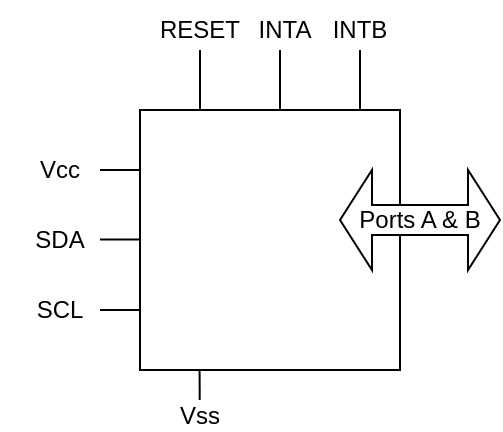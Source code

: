 <mxfile version="22.0.1" type="google" pages="2">
  <diagram name="Top-Level" id="4tTDVmLaTxnECgl-aRyl">
    <mxGraphModel grid="1" page="1" gridSize="10" guides="1" tooltips="1" connect="1" arrows="1" fold="1" pageScale="1" pageWidth="850" pageHeight="1100" math="0" shadow="0">
      <root>
        <mxCell id="0" />
        <mxCell id="1" parent="0" />
        <mxCell id="VyRBbaZ5WQAI0WfNWj9v-1" value="" style="whiteSpace=wrap;html=1;aspect=fixed;" vertex="1" parent="1">
          <mxGeometry x="370" y="260" width="130" height="130" as="geometry" />
        </mxCell>
        <mxCell id="VyRBbaZ5WQAI0WfNWj9v-3" value="" style="endArrow=none;html=1;rounded=0;exitX=0;exitY=0.25;exitDx=0;exitDy=0;" edge="1" parent="1">
          <mxGeometry width="50" height="50" relative="1" as="geometry">
            <mxPoint x="370" y="324.79" as="sourcePoint" />
            <mxPoint x="350" y="324.79" as="targetPoint" />
          </mxGeometry>
        </mxCell>
        <mxCell id="VyRBbaZ5WQAI0WfNWj9v-4" value="" style="endArrow=none;html=1;rounded=0;exitX=0;exitY=0.25;exitDx=0;exitDy=0;" edge="1" parent="1">
          <mxGeometry width="50" height="50" relative="1" as="geometry">
            <mxPoint x="370" y="360" as="sourcePoint" />
            <mxPoint x="350" y="360" as="targetPoint" />
          </mxGeometry>
        </mxCell>
        <mxCell id="VyRBbaZ5WQAI0WfNWj9v-5" value="" style="endArrow=none;html=1;rounded=0;exitX=0;exitY=0.25;exitDx=0;exitDy=0;" edge="1" parent="1">
          <mxGeometry width="50" height="50" relative="1" as="geometry">
            <mxPoint x="370" y="290" as="sourcePoint" />
            <mxPoint x="350" y="290" as="targetPoint" />
          </mxGeometry>
        </mxCell>
        <mxCell id="VyRBbaZ5WQAI0WfNWj9v-7" value="SDA" style="text;html=1;strokeColor=none;fillColor=none;align=center;verticalAlign=middle;whiteSpace=wrap;rounded=0;" vertex="1" parent="1">
          <mxGeometry x="300" y="310" width="60" height="30" as="geometry" />
        </mxCell>
        <mxCell id="VyRBbaZ5WQAI0WfNWj9v-8" value="SCL" style="text;html=1;strokeColor=none;fillColor=none;align=center;verticalAlign=middle;whiteSpace=wrap;rounded=0;" vertex="1" parent="1">
          <mxGeometry x="305" y="350" width="50" height="20" as="geometry" />
        </mxCell>
        <mxCell id="VyRBbaZ5WQAI0WfNWj9v-10" value="" style="endArrow=none;html=1;rounded=0;" edge="1" parent="1">
          <mxGeometry width="50" height="50" relative="1" as="geometry">
            <mxPoint x="400" y="230" as="sourcePoint" />
            <mxPoint x="400" y="260" as="targetPoint" />
          </mxGeometry>
        </mxCell>
        <mxCell id="VyRBbaZ5WQAI0WfNWj9v-11" value="" style="endArrow=none;html=1;rounded=0;" edge="1" parent="1">
          <mxGeometry width="50" height="50" relative="1" as="geometry">
            <mxPoint x="440" y="230" as="sourcePoint" />
            <mxPoint x="440" y="260" as="targetPoint" />
          </mxGeometry>
        </mxCell>
        <mxCell id="VyRBbaZ5WQAI0WfNWj9v-12" value="INTA" style="text;html=1;strokeColor=none;fillColor=none;align=center;verticalAlign=middle;whiteSpace=wrap;rounded=0;" vertex="1" parent="1">
          <mxGeometry x="425" y="210" width="35" height="20" as="geometry" />
        </mxCell>
        <mxCell id="VyRBbaZ5WQAI0WfNWj9v-13" value="RESET" style="text;html=1;strokeColor=none;fillColor=none;align=center;verticalAlign=middle;whiteSpace=wrap;rounded=0;" vertex="1" parent="1">
          <mxGeometry x="380" y="210" width="40" height="20" as="geometry" />
        </mxCell>
        <mxCell id="VyRBbaZ5WQAI0WfNWj9v-14" value="Vcc" style="text;html=1;strokeColor=none;fillColor=none;align=center;verticalAlign=middle;whiteSpace=wrap;rounded=0;" vertex="1" parent="1">
          <mxGeometry x="310" y="280" width="40" height="20" as="geometry" />
        </mxCell>
        <mxCell id="VyRBbaZ5WQAI0WfNWj9v-16" value="" style="endArrow=none;html=1;rounded=0;" edge="1" parent="1" target="VyRBbaZ5WQAI0WfNWj9v-17">
          <mxGeometry width="50" height="50" relative="1" as="geometry">
            <mxPoint x="399.79" y="390" as="sourcePoint" />
            <mxPoint x="399.79" y="420" as="targetPoint" />
          </mxGeometry>
        </mxCell>
        <mxCell id="VyRBbaZ5WQAI0WfNWj9v-17" value="Vss" style="text;html=1;strokeColor=none;fillColor=none;align=center;verticalAlign=middle;whiteSpace=wrap;rounded=0;" vertex="1" parent="1">
          <mxGeometry x="369.79" y="405" width="60.21" height="15" as="geometry" />
        </mxCell>
        <mxCell id="VyRBbaZ5WQAI0WfNWj9v-18" value="" style="shape=doubleArrow;whiteSpace=wrap;html=1;" vertex="1" parent="1">
          <mxGeometry x="470" y="290" width="80" height="50" as="geometry" />
        </mxCell>
        <mxCell id="VyRBbaZ5WQAI0WfNWj9v-19" value="Ports A &amp;amp; B" style="text;html=1;strokeColor=none;fillColor=none;align=center;verticalAlign=middle;whiteSpace=wrap;rounded=0;" vertex="1" parent="1">
          <mxGeometry x="470" y="300" width="80" height="30" as="geometry" />
        </mxCell>
        <mxCell id="VyRBbaZ5WQAI0WfNWj9v-21" value="" style="endArrow=none;html=1;rounded=0;" edge="1" parent="1">
          <mxGeometry width="50" height="50" relative="1" as="geometry">
            <mxPoint x="480" y="230" as="sourcePoint" />
            <mxPoint x="480" y="260" as="targetPoint" />
          </mxGeometry>
        </mxCell>
        <mxCell id="VyRBbaZ5WQAI0WfNWj9v-22" value="INTB" style="text;html=1;strokeColor=none;fillColor=none;align=center;verticalAlign=middle;whiteSpace=wrap;rounded=0;" vertex="1" parent="1">
          <mxGeometry x="450" y="205" width="60" height="30" as="geometry" />
        </mxCell>
      </root>
    </mxGraphModel>
  </diagram>
  <diagram id="eGjwvLN4Zuyfxnw-a1u4" name="Second-Level">
    <mxGraphModel grid="1" page="1" gridSize="10" guides="1" tooltips="1" connect="1" arrows="1" fold="1" pageScale="1" pageWidth="850" pageHeight="1100" math="0" shadow="0">
      <root>
        <mxCell id="0" />
        <mxCell id="1" parent="0" />
        <mxCell id="ElQxiUhi3wbRq82YkhIr-18" value="" style="rounded=0;whiteSpace=wrap;html=1;direction=south;strokeColor=#9673a6;labelBackgroundColor=#e9eafd;fillColor=#e1d5e7;" vertex="1" parent="1">
          <mxGeometry x="300" y="416.5" width="500" height="363.5" as="geometry" />
        </mxCell>
        <mxCell id="ElQxiUhi3wbRq82YkhIr-10" value="RESET" style="text;html=1;strokeColor=#343764;fillColor=none;align=center;verticalAlign=middle;whiteSpace=wrap;rounded=0;" vertex="1" parent="1">
          <mxGeometry x="215" y="750" width="55" height="30" as="geometry" />
        </mxCell>
        <mxCell id="ElQxiUhi3wbRq82YkhIr-11" value="Vcc" style="text;html=1;strokeColor=#343764;fillColor=none;align=center;verticalAlign=middle;whiteSpace=wrap;rounded=0;" vertex="1" parent="1">
          <mxGeometry x="215" y="602.5" width="55" height="25" as="geometry" />
        </mxCell>
        <mxCell id="ElQxiUhi3wbRq82YkhIr-19" value="Interrupt Control" style="rounded=0;whiteSpace=wrap;html=1;strokeColor=#343764;labelBackgroundColor=default;" vertex="1" parent="1">
          <mxGeometry x="480" y="430" width="80" height="52.5" as="geometry" />
        </mxCell>
        <mxCell id="ElQxiUhi3wbRq82YkhIr-142" value="" style="edgeStyle=orthogonalEdgeStyle;rounded=0;orthogonalLoop=1;jettySize=auto;html=1;" edge="1" parent="1" source="ElQxiUhi3wbRq82YkhIr-20" target="ElQxiUhi3wbRq82YkhIr-95">
          <mxGeometry relative="1" as="geometry" />
        </mxCell>
        <mxCell id="ElQxiUhi3wbRq82YkhIr-20" value="I2C Bus Control" style="rounded=0;whiteSpace=wrap;html=1;strokeColor=#343764;" vertex="1" parent="1">
          <mxGeometry x="427.5" y="503.75" width="82.5" height="65" as="geometry" />
        </mxCell>
        <mxCell id="ElQxiUhi3wbRq82YkhIr-21" value="Power-On Reset" style="rounded=0;whiteSpace=wrap;html=1;strokeColor=#343764;" vertex="1" parent="1">
          <mxGeometry x="433.75" y="595" width="70" height="40" as="geometry" />
        </mxCell>
        <mxCell id="ElQxiUhi3wbRq82YkhIr-24" value="Keypad Control&lt;br&gt;Data Registers" style="rounded=0;whiteSpace=wrap;html=1;direction=south;strokeColor=#343764;" vertex="1" parent="1">
          <mxGeometry x="650" y="440" width="140" height="310" as="geometry" />
        </mxCell>
        <mxCell id="ElQxiUhi3wbRq82YkhIr-23" value="Control Registers and FIFO" style="rounded=0;whiteSpace=wrap;html=1;strokeColor=#343764;" vertex="1" parent="1">
          <mxGeometry x="530" y="506.25" width="90" height="60" as="geometry" />
        </mxCell>
        <mxCell id="ElQxiUhi3wbRq82YkhIr-25" value="" style="endArrow=classicThin;html=1;rounded=0;startArrow=classicThin;startFill=1;endFill=1;entryX=1;entryY=0.5;entryDx=0;entryDy=0;exitX=0;exitY=0.25;exitDx=0;exitDy=0;strokeColor=#343764;" edge="1" parent="1" source="ElQxiUhi3wbRq82YkhIr-95" target="ElQxiUhi3wbRq82YkhIr-27">
          <mxGeometry width="50" height="50" relative="1" as="geometry">
            <mxPoint x="340" y="526" as="sourcePoint" />
            <mxPoint x="280" y="525" as="targetPoint" />
          </mxGeometry>
        </mxCell>
        <mxCell id="ElQxiUhi3wbRq82YkhIr-26" value="" style="endArrow=none;html=1;rounded=0;startArrow=classicThin;startFill=1;exitX=0;exitY=0.75;exitDx=0;exitDy=0;strokeColor=#343764;" edge="1" parent="1" source="ElQxiUhi3wbRq82YkhIr-95" target="ElQxiUhi3wbRq82YkhIr-28">
          <mxGeometry width="50" height="50" relative="1" as="geometry">
            <mxPoint x="360" y="540" as="sourcePoint" />
            <mxPoint x="280" y="549" as="targetPoint" />
          </mxGeometry>
        </mxCell>
        <mxCell id="ElQxiUhi3wbRq82YkhIr-27" value="SDA" style="text;html=1;strokeColor=#343764;fillColor=none;align=center;verticalAlign=middle;whiteSpace=wrap;rounded=0;" vertex="1" parent="1">
          <mxGeometry x="210" y="512.5" width="55" height="22.5" as="geometry" />
        </mxCell>
        <mxCell id="ElQxiUhi3wbRq82YkhIr-28" value="SCL" style="text;html=1;strokeColor=#343764;fillColor=none;align=center;verticalAlign=middle;whiteSpace=wrap;rounded=0;" vertex="1" parent="1">
          <mxGeometry x="215" y="540" width="45" height="20" as="geometry" />
        </mxCell>
        <mxCell id="ElQxiUhi3wbRq82YkhIr-29" value="" style="endArrow=classic;html=1;rounded=0;exitX=0.5;exitY=0;exitDx=0;exitDy=0;entryX=0.5;entryY=1;entryDx=0;entryDy=0;edgeStyle=orthogonalEdgeStyle;strokeColor=#343764;" edge="1" parent="1" source="ElQxiUhi3wbRq82YkhIr-21" target="ElQxiUhi3wbRq82YkhIr-20">
          <mxGeometry width="50" height="50" relative="1" as="geometry">
            <mxPoint x="440" y="510" as="sourcePoint" />
            <mxPoint x="490" y="460" as="targetPoint" />
          </mxGeometry>
        </mxCell>
        <mxCell id="ElQxiUhi3wbRq82YkhIr-30" value="" style="endArrow=classic;html=1;rounded=0;entryX=0;entryY=0.5;entryDx=0;entryDy=0;exitX=1;exitY=0.5;exitDx=0;exitDy=0;strokeColor=#343764;" edge="1" parent="1" source="ElQxiUhi3wbRq82YkhIr-11" target="ElQxiUhi3wbRq82YkhIr-21">
          <mxGeometry width="50" height="50" relative="1" as="geometry">
            <mxPoint x="280" y="605" as="sourcePoint" />
            <mxPoint x="320" y="565" as="targetPoint" />
          </mxGeometry>
        </mxCell>
        <mxCell id="ElQxiUhi3wbRq82YkhIr-33" value="" style="endArrow=classic;html=1;rounded=0;edgeStyle=orthogonalEdgeStyle;entryX=0.25;entryY=1;entryDx=0;entryDy=0;exitX=1;exitY=0.5;exitDx=0;exitDy=0;strokeColor=#343764;" edge="1" parent="1" source="ElQxiUhi3wbRq82YkhIr-21" target="ElQxiUhi3wbRq82YkhIr-23">
          <mxGeometry width="50" height="50" relative="1" as="geometry">
            <mxPoint x="440" y="600" as="sourcePoint" />
            <mxPoint x="490" y="550" as="targetPoint" />
          </mxGeometry>
        </mxCell>
        <mxCell id="ElQxiUhi3wbRq82YkhIr-41" value="" style="endArrow=classic;startArrow=classic;html=1;rounded=0;exitX=1;exitY=0.5;exitDx=0;exitDy=0;entryX=0.315;entryY=0.983;entryDx=0;entryDy=0;entryPerimeter=0;strokeColor=#343764;" edge="1" parent="1" source="ElQxiUhi3wbRq82YkhIr-23" target="ElQxiUhi3wbRq82YkhIr-24">
          <mxGeometry width="50" height="50" relative="1" as="geometry">
            <mxPoint x="450" y="520" as="sourcePoint" />
            <mxPoint x="500" y="470" as="targetPoint" />
          </mxGeometry>
        </mxCell>
        <mxCell id="ElQxiUhi3wbRq82YkhIr-42" value="" style="endArrow=classic;html=1;rounded=0;exitX=1;exitY=0.5;exitDx=0;exitDy=0;entryX=0.093;entryY=0.993;entryDx=0;entryDy=0;entryPerimeter=0;edgeStyle=elbowEdgeStyle;strokeColor=#343764;" edge="1" parent="1" source="ElQxiUhi3wbRq82YkhIr-19" target="ElQxiUhi3wbRq82YkhIr-24">
          <mxGeometry width="50" height="50" relative="1" as="geometry">
            <mxPoint x="590" y="650" as="sourcePoint" />
            <mxPoint x="640" y="600" as="targetPoint" />
          </mxGeometry>
        </mxCell>
        <mxCell id="ElQxiUhi3wbRq82YkhIr-43" value="" style="endArrow=classic;html=1;rounded=0;exitX=0;exitY=0.25;exitDx=0;exitDy=0;entryX=1;entryY=0.5;entryDx=0;entryDy=0;strokeColor=#343764;" edge="1" parent="1" source="ElQxiUhi3wbRq82YkhIr-19" target="ElQxiUhi3wbRq82YkhIr-47">
          <mxGeometry width="50" height="50" relative="1" as="geometry">
            <mxPoint x="417.5" y="425" as="sourcePoint" />
            <mxPoint x="280" y="460" as="targetPoint" />
          </mxGeometry>
        </mxCell>
        <mxCell id="ElQxiUhi3wbRq82YkhIr-46" value="" style="endArrow=classic;html=1;rounded=0;exitX=1;exitY=0.5;exitDx=0;exitDy=0;entryX=1;entryY=0.5;entryDx=0;entryDy=0;edgeStyle=orthogonalEdgeStyle;strokeColor=#343764;" edge="1" parent="1" source="ElQxiUhi3wbRq82YkhIr-10" target="ElQxiUhi3wbRq82YkhIr-24">
          <mxGeometry width="50" height="50" relative="1" as="geometry">
            <mxPoint x="400" y="600" as="sourcePoint" />
            <mxPoint x="450" y="550" as="targetPoint" />
          </mxGeometry>
        </mxCell>
        <mxCell id="ElQxiUhi3wbRq82YkhIr-47" value="INTA" style="text;html=1;strokeColor=#343764;fillColor=none;align=center;verticalAlign=middle;whiteSpace=wrap;rounded=0;" vertex="1" parent="1">
          <mxGeometry x="225" y="430" width="50" height="20" as="geometry" />
        </mxCell>
        <mxCell id="ElQxiUhi3wbRq82YkhIr-48" value="" style="endArrow=classic;html=1;rounded=0;exitX=1;exitY=0.5;exitDx=0;exitDy=0;entryX=0;entryY=0.5;entryDx=0;entryDy=0;strokeColor=#343764;" edge="1" parent="1" source="ElQxiUhi3wbRq82YkhIr-20" target="ElQxiUhi3wbRq82YkhIr-23">
          <mxGeometry width="50" height="50" relative="1" as="geometry">
            <mxPoint x="430" y="640" as="sourcePoint" />
            <mxPoint x="480" y="590" as="targetPoint" />
          </mxGeometry>
        </mxCell>
        <mxCell id="ElQxiUhi3wbRq82YkhIr-49" value="" style="endArrow=classic;html=1;rounded=0;entryX=1;entryY=0.5;entryDx=0;entryDy=0;strokeColor=#343764;exitX=0;exitY=0.75;exitDx=0;exitDy=0;" edge="1" parent="1" source="ElQxiUhi3wbRq82YkhIr-19" target="ElQxiUhi3wbRq82YkhIr-50">
          <mxGeometry width="50" height="50" relative="1" as="geometry">
            <mxPoint x="490" y="470" as="sourcePoint" />
            <mxPoint x="280" y="470" as="targetPoint" />
          </mxGeometry>
        </mxCell>
        <mxCell id="ElQxiUhi3wbRq82YkhIr-50" value="INTB" style="text;html=1;strokeColor=#343764;fillColor=none;align=center;verticalAlign=middle;whiteSpace=wrap;rounded=0;" vertex="1" parent="1">
          <mxGeometry x="225" y="460" width="50" height="20" as="geometry" />
        </mxCell>
        <mxCell id="ElQxiUhi3wbRq82YkhIr-52" value="Decode" style="rounded=0;whiteSpace=wrap;html=1;strokeColor=#343764;" vertex="1" parent="1">
          <mxGeometry x="370" y="688.75" width="75" height="30" as="geometry" />
        </mxCell>
        <mxCell id="ElQxiUhi3wbRq82YkhIr-53" value="A2:A0" style="text;html=1;strokeColor=#343764;fillColor=none;align=center;verticalAlign=middle;whiteSpace=wrap;rounded=0;" vertex="1" parent="1">
          <mxGeometry x="212.5" y="688.75" width="60" height="30" as="geometry" />
        </mxCell>
        <mxCell id="ElQxiUhi3wbRq82YkhIr-54" value="" style="endArrow=classic;html=1;rounded=0;exitX=1;exitY=0.5;exitDx=0;exitDy=0;entryX=0;entryY=0.5;entryDx=0;entryDy=0;strokeColor=#343764;" edge="1" parent="1" source="ElQxiUhi3wbRq82YkhIr-53" target="ElQxiUhi3wbRq82YkhIr-52">
          <mxGeometry width="50" height="50" relative="1" as="geometry">
            <mxPoint x="430" y="640" as="sourcePoint" />
            <mxPoint x="480" y="590" as="targetPoint" />
          </mxGeometry>
        </mxCell>
        <mxCell id="ElQxiUhi3wbRq82YkhIr-95" value="Input Filter" style="rounded=0;whiteSpace=wrap;html=1;strokeColor=#343764;" vertex="1" parent="1">
          <mxGeometry x="320" y="512.5" width="90" height="47.5" as="geometry" />
        </mxCell>
        <mxCell id="ElQxiUhi3wbRq82YkhIr-96" value="" style="endArrow=classic;html=1;rounded=0;exitX=1;exitY=0.5;exitDx=0;exitDy=0;entryX=0;entryY=0.5;entryDx=0;entryDy=0;strokeColor=#343764;" edge="1" parent="1" source="ElQxiUhi3wbRq82YkhIr-95" target="ElQxiUhi3wbRq82YkhIr-20">
          <mxGeometry width="50" height="50" relative="1" as="geometry">
            <mxPoint x="350" y="550" as="sourcePoint" />
            <mxPoint x="400" y="500" as="targetPoint" />
          </mxGeometry>
        </mxCell>
        <mxCell id="ElQxiUhi3wbRq82YkhIr-105" value="" style="endArrow=classic;html=1;rounded=0;exitX=0.067;exitY=-0.032;exitDx=0;exitDy=0;exitPerimeter=0;strokeColor=#343764;" edge="1" parent="1">
          <mxGeometry width="50" height="50" relative="1" as="geometry">
            <mxPoint x="768.52" y="469.96" as="sourcePoint" />
            <mxPoint x="825" y="469.89" as="targetPoint" />
          </mxGeometry>
        </mxCell>
        <mxCell id="ElQxiUhi3wbRq82YkhIr-106" value="" style="endArrow=classic;html=1;rounded=0;exitX=0.067;exitY=-0.032;exitDx=0;exitDy=0;exitPerimeter=0;strokeColor=#343764;" edge="1" parent="1">
          <mxGeometry width="50" height="50" relative="1" as="geometry">
            <mxPoint x="768.52" y="490.07" as="sourcePoint" />
            <mxPoint x="825" y="490.0" as="targetPoint" />
          </mxGeometry>
        </mxCell>
        <mxCell id="ElQxiUhi3wbRq82YkhIr-109" value="" style="endArrow=classic;html=1;rounded=0;exitX=0.067;exitY=-0.032;exitDx=0;exitDy=0;exitPerimeter=0;strokeColor=#343764;" edge="1" parent="1">
          <mxGeometry width="50" height="50" relative="1" as="geometry">
            <mxPoint x="770" y="507.57" as="sourcePoint" />
            <mxPoint x="826.48" y="507.5" as="targetPoint" />
          </mxGeometry>
        </mxCell>
        <mxCell id="ElQxiUhi3wbRq82YkhIr-110" value="" style="endArrow=classic;html=1;rounded=0;exitX=0.067;exitY=-0.032;exitDx=0;exitDy=0;exitPerimeter=0;strokeColor=#343764;" edge="1" parent="1">
          <mxGeometry width="50" height="50" relative="1" as="geometry">
            <mxPoint x="768.52" y="530.07" as="sourcePoint" />
            <mxPoint x="825" y="530.0" as="targetPoint" />
          </mxGeometry>
        </mxCell>
        <mxCell id="ElQxiUhi3wbRq82YkhIr-111" value="" style="endArrow=classic;html=1;rounded=0;exitX=0.067;exitY=-0.032;exitDx=0;exitDy=0;exitPerimeter=0;strokeColor=#343764;" edge="1" parent="1">
          <mxGeometry width="50" height="50" relative="1" as="geometry">
            <mxPoint x="770" y="550.07" as="sourcePoint" />
            <mxPoint x="826.48" y="550.0" as="targetPoint" />
          </mxGeometry>
        </mxCell>
        <mxCell id="ElQxiUhi3wbRq82YkhIr-112" value="" style="endArrow=classic;html=1;rounded=0;exitX=0.067;exitY=-0.032;exitDx=0;exitDy=0;exitPerimeter=0;strokeColor=#343764;" edge="1" parent="1">
          <mxGeometry width="50" height="50" relative="1" as="geometry">
            <mxPoint x="770" y="570.07" as="sourcePoint" />
            <mxPoint x="826.48" y="570.0" as="targetPoint" />
          </mxGeometry>
        </mxCell>
        <mxCell id="ElQxiUhi3wbRq82YkhIr-113" value="" style="endArrow=classic;html=1;rounded=0;exitX=0.067;exitY=-0.032;exitDx=0;exitDy=0;exitPerimeter=0;strokeColor=#343764;" edge="1" parent="1">
          <mxGeometry width="50" height="50" relative="1" as="geometry">
            <mxPoint x="770" y="584.91" as="sourcePoint" />
            <mxPoint x="826.48" y="584.84" as="targetPoint" />
          </mxGeometry>
        </mxCell>
        <mxCell id="ElQxiUhi3wbRq82YkhIr-115" value="" style="endArrow=classic;html=1;rounded=0;exitX=0.067;exitY=-0.032;exitDx=0;exitDy=0;exitPerimeter=0;strokeColor=#343764;" edge="1" parent="1">
          <mxGeometry width="50" height="50" relative="1" as="geometry">
            <mxPoint x="770" y="625.07" as="sourcePoint" />
            <mxPoint x="826.48" y="625.0" as="targetPoint" />
          </mxGeometry>
        </mxCell>
        <mxCell id="ElQxiUhi3wbRq82YkhIr-116" value="" style="endArrow=classic;html=1;rounded=0;exitX=0.067;exitY=-0.032;exitDx=0;exitDy=0;exitPerimeter=0;strokeColor=#343764;" edge="1" parent="1">
          <mxGeometry width="50" height="50" relative="1" as="geometry">
            <mxPoint x="770" y="640.07" as="sourcePoint" />
            <mxPoint x="826.48" y="640.0" as="targetPoint" />
          </mxGeometry>
        </mxCell>
        <mxCell id="ElQxiUhi3wbRq82YkhIr-117" value="" style="endArrow=classic;html=1;rounded=0;exitX=0.067;exitY=-0.032;exitDx=0;exitDy=0;exitPerimeter=0;strokeColor=#343764;" edge="1" parent="1">
          <mxGeometry width="50" height="50" relative="1" as="geometry">
            <mxPoint x="770" y="660.07" as="sourcePoint" />
            <mxPoint x="826.48" y="660.0" as="targetPoint" />
          </mxGeometry>
        </mxCell>
        <mxCell id="ElQxiUhi3wbRq82YkhIr-118" value="" style="endArrow=classic;html=1;rounded=0;exitX=0.067;exitY=-0.032;exitDx=0;exitDy=0;exitPerimeter=0;strokeColor=#343764;" edge="1" parent="1">
          <mxGeometry width="50" height="50" relative="1" as="geometry">
            <mxPoint x="770" y="680.07" as="sourcePoint" />
            <mxPoint x="826.48" y="680.0" as="targetPoint" />
          </mxGeometry>
        </mxCell>
        <mxCell id="ElQxiUhi3wbRq82YkhIr-119" value="" style="endArrow=classic;html=1;rounded=0;exitX=0.067;exitY=-0.032;exitDx=0;exitDy=0;exitPerimeter=0;strokeColor=#343764;" edge="1" parent="1">
          <mxGeometry width="50" height="50" relative="1" as="geometry">
            <mxPoint x="770" y="700.07" as="sourcePoint" />
            <mxPoint x="826.48" y="700.0" as="targetPoint" />
          </mxGeometry>
        </mxCell>
        <mxCell id="ElQxiUhi3wbRq82YkhIr-120" value="" style="endArrow=classic;html=1;rounded=0;exitX=0.067;exitY=-0.032;exitDx=0;exitDy=0;exitPerimeter=0;strokeColor=#343764;" edge="1" parent="1">
          <mxGeometry width="50" height="50" relative="1" as="geometry">
            <mxPoint x="770" y="720.07" as="sourcePoint" />
            <mxPoint x="826.48" y="720.0" as="targetPoint" />
          </mxGeometry>
        </mxCell>
        <mxCell id="ElQxiUhi3wbRq82YkhIr-121" value="" style="endArrow=classic;html=1;rounded=0;exitX=0.067;exitY=-0.032;exitDx=0;exitDy=0;exitPerimeter=0;strokeColor=#343764;" edge="1" parent="1">
          <mxGeometry width="50" height="50" relative="1" as="geometry">
            <mxPoint x="770" y="452.41" as="sourcePoint" />
            <mxPoint x="826.48" y="452.34" as="targetPoint" />
          </mxGeometry>
        </mxCell>
        <mxCell id="ElQxiUhi3wbRq82YkhIr-122" value="" style="endArrow=classic;html=1;rounded=0;exitX=0.067;exitY=-0.032;exitDx=0;exitDy=0;exitPerimeter=0;strokeColor=#343764;" edge="1" parent="1">
          <mxGeometry width="50" height="50" relative="1" as="geometry">
            <mxPoint x="770" y="740.07" as="sourcePoint" />
            <mxPoint x="826.48" y="740.0" as="targetPoint" />
          </mxGeometry>
        </mxCell>
        <mxCell id="ElQxiUhi3wbRq82YkhIr-124" value="&lt;font style=&quot;font-size: 9px;&quot;&gt;GPB0&lt;/font&gt;" style="text;html=1;strokeColor=none;fillColor=none;align=center;verticalAlign=middle;whiteSpace=wrap;rounded=0;" vertex="1" parent="1">
          <mxGeometry x="830" y="442.5" width="30" height="18.75" as="geometry" />
        </mxCell>
        <mxCell id="ElQxiUhi3wbRq82YkhIr-125" value="&lt;font style=&quot;font-size: 9px;&quot;&gt;GPB1&lt;/font&gt;" style="text;html=1;strokeColor=none;fillColor=none;align=center;verticalAlign=middle;whiteSpace=wrap;rounded=0;" vertex="1" parent="1">
          <mxGeometry x="830" y="460" width="30" height="18.75" as="geometry" />
        </mxCell>
        <mxCell id="ElQxiUhi3wbRq82YkhIr-126" value="&lt;font style=&quot;font-size: 9px;&quot;&gt;GPB2&lt;/font&gt;" style="text;html=1;strokeColor=none;fillColor=none;align=center;verticalAlign=middle;whiteSpace=wrap;rounded=0;" vertex="1" parent="1">
          <mxGeometry x="830" y="478.75" width="30" height="18.75" as="geometry" />
        </mxCell>
        <mxCell id="ElQxiUhi3wbRq82YkhIr-127" value="&lt;font style=&quot;font-size: 9px;&quot;&gt;GPB3&lt;/font&gt;" style="text;html=1;strokeColor=none;fillColor=none;align=center;verticalAlign=middle;whiteSpace=wrap;rounded=0;" vertex="1" parent="1">
          <mxGeometry x="830" y="497.5" width="30" height="18.75" as="geometry" />
        </mxCell>
        <mxCell id="ElQxiUhi3wbRq82YkhIr-128" value="&lt;font style=&quot;font-size: 9px;&quot;&gt;GPB4&lt;/font&gt;" style="text;html=1;strokeColor=none;fillColor=none;align=center;verticalAlign=middle;whiteSpace=wrap;rounded=0;" vertex="1" parent="1">
          <mxGeometry x="830" y="518.75" width="30" height="18.75" as="geometry" />
        </mxCell>
        <mxCell id="ElQxiUhi3wbRq82YkhIr-129" value="&lt;font style=&quot;font-size: 9px;&quot;&gt;GPB5&lt;/font&gt;" style="text;html=1;strokeColor=none;fillColor=none;align=center;verticalAlign=middle;whiteSpace=wrap;rounded=0;" vertex="1" parent="1">
          <mxGeometry x="830" y="541" width="30" height="18.75" as="geometry" />
        </mxCell>
        <mxCell id="ElQxiUhi3wbRq82YkhIr-130" value="&lt;font style=&quot;font-size: 9px;&quot;&gt;GPB6&lt;/font&gt;" style="text;html=1;strokeColor=none;fillColor=none;align=center;verticalAlign=middle;whiteSpace=wrap;rounded=0;" vertex="1" parent="1">
          <mxGeometry x="830" y="560" width="30" height="18.75" as="geometry" />
        </mxCell>
        <mxCell id="ElQxiUhi3wbRq82YkhIr-131" value="&lt;font style=&quot;font-size: 9px;&quot;&gt;GPB7&lt;/font&gt;" style="text;html=1;strokeColor=none;fillColor=none;align=center;verticalAlign=middle;whiteSpace=wrap;rounded=0;" vertex="1" parent="1">
          <mxGeometry x="830" y="576.25" width="30" height="18.75" as="geometry" />
        </mxCell>
        <mxCell id="ElQxiUhi3wbRq82YkhIr-132" value="&lt;font style=&quot;font-size: 9px;&quot;&gt;GPA0&lt;/font&gt;" style="text;html=1;strokeColor=none;fillColor=none;align=center;verticalAlign=middle;whiteSpace=wrap;rounded=0;" vertex="1" parent="1">
          <mxGeometry x="830" y="595" width="30" height="18.75" as="geometry" />
        </mxCell>
        <mxCell id="ElQxiUhi3wbRq82YkhIr-133" value="&lt;font style=&quot;font-size: 9px;&quot;&gt;GPA1&lt;/font&gt;" style="text;html=1;strokeColor=none;fillColor=none;align=center;verticalAlign=middle;whiteSpace=wrap;rounded=0;" vertex="1" parent="1">
          <mxGeometry x="830" y="613.75" width="30" height="18.75" as="geometry" />
        </mxCell>
        <mxCell id="ElQxiUhi3wbRq82YkhIr-134" value="&lt;font style=&quot;font-size: 9px;&quot;&gt;GPA2&lt;/font&gt;" style="text;html=1;strokeColor=none;fillColor=none;align=center;verticalAlign=middle;whiteSpace=wrap;rounded=0;" vertex="1" parent="1">
          <mxGeometry x="830" y="632.5" width="30" height="18.75" as="geometry" />
        </mxCell>
        <mxCell id="ElQxiUhi3wbRq82YkhIr-135" value="&lt;font style=&quot;font-size: 9px;&quot;&gt;GPA3&lt;/font&gt;" style="text;html=1;strokeColor=none;fillColor=none;align=center;verticalAlign=middle;whiteSpace=wrap;rounded=0;" vertex="1" parent="1">
          <mxGeometry x="830" y="651.25" width="30" height="18.75" as="geometry" />
        </mxCell>
        <mxCell id="ElQxiUhi3wbRq82YkhIr-136" value="&lt;font style=&quot;font-size: 9px;&quot;&gt;GPA4&lt;/font&gt;" style="text;html=1;strokeColor=none;fillColor=none;align=center;verticalAlign=middle;whiteSpace=wrap;rounded=0;" vertex="1" parent="1">
          <mxGeometry x="830" y="670" width="30" height="18.75" as="geometry" />
        </mxCell>
        <mxCell id="ElQxiUhi3wbRq82YkhIr-137" value="&lt;font style=&quot;font-size: 9px;&quot;&gt;GPA5&lt;/font&gt;" style="text;html=1;strokeColor=none;fillColor=none;align=center;verticalAlign=middle;whiteSpace=wrap;rounded=0;" vertex="1" parent="1">
          <mxGeometry x="830" y="688.75" width="30" height="18.75" as="geometry" />
        </mxCell>
        <mxCell id="ElQxiUhi3wbRq82YkhIr-138" value="&lt;font style=&quot;font-size: 9px;&quot;&gt;GPA6&lt;/font&gt;" style="text;html=1;strokeColor=none;fillColor=none;align=center;verticalAlign=middle;whiteSpace=wrap;rounded=0;" vertex="1" parent="1">
          <mxGeometry x="830" y="707.5" width="30" height="18.75" as="geometry" />
        </mxCell>
        <mxCell id="ElQxiUhi3wbRq82YkhIr-139" value="&lt;font style=&quot;font-size: 9px;&quot;&gt;GPA7&lt;/font&gt;" style="text;html=1;strokeColor=none;fillColor=none;align=center;verticalAlign=middle;whiteSpace=wrap;rounded=0;" vertex="1" parent="1">
          <mxGeometry x="830" y="726.25" width="30" height="18.75" as="geometry" />
        </mxCell>
        <mxCell id="ElQxiUhi3wbRq82YkhIr-140" value="" style="endArrow=classic;html=1;rounded=0;exitX=0.067;exitY=-0.032;exitDx=0;exitDy=0;exitPerimeter=0;strokeColor=#343764;entryX=0;entryY=0.5;entryDx=0;entryDy=0;" edge="1" parent="1" target="ElQxiUhi3wbRq82YkhIr-132">
          <mxGeometry width="50" height="50" relative="1" as="geometry">
            <mxPoint x="770" y="605.07" as="sourcePoint" />
            <mxPoint x="826.48" y="605.0" as="targetPoint" />
          </mxGeometry>
        </mxCell>
        <mxCell id="csW_PNabbY8zoehp32rw-1" value="GND" style="text;html=1;strokeColor=#343764;fillColor=none;align=center;verticalAlign=middle;whiteSpace=wrap;rounded=0;" vertex="1" parent="1">
          <mxGeometry x="215" y="645" width="55" height="25" as="geometry" />
        </mxCell>
        <mxCell id="csW_PNabbY8zoehp32rw-2" value="" style="endArrow=classic;html=1;rounded=0;exitX=1;exitY=0.5;exitDx=0;exitDy=0;entryX=0.5;entryY=1;entryDx=0;entryDy=0;edgeStyle=orthogonalEdgeStyle;" edge="1" parent="1" source="csW_PNabbY8zoehp32rw-1" target="ElQxiUhi3wbRq82YkhIr-21">
          <mxGeometry width="50" height="50" relative="1" as="geometry">
            <mxPoint x="390" y="660" as="sourcePoint" />
            <mxPoint x="440" y="610" as="targetPoint" />
          </mxGeometry>
        </mxCell>
        <mxCell id="csW_PNabbY8zoehp32rw-3" value="" style="endArrow=classic;html=1;rounded=0;exitX=0.5;exitY=0;exitDx=0;exitDy=0;entryX=0.5;entryY=1;entryDx=0;entryDy=0;edgeStyle=orthogonalEdgeStyle;" edge="1" parent="1" source="ElQxiUhi3wbRq82YkhIr-52" target="ElQxiUhi3wbRq82YkhIr-20">
          <mxGeometry width="50" height="50" relative="1" as="geometry">
            <mxPoint x="390" y="660" as="sourcePoint" />
            <mxPoint x="440" y="610" as="targetPoint" />
            <Array as="points">
              <mxPoint x="410" y="689" />
              <mxPoint x="410" y="580" />
              <mxPoint x="469" y="580" />
            </Array>
          </mxGeometry>
        </mxCell>
      </root>
    </mxGraphModel>
  </diagram>
</mxfile>
